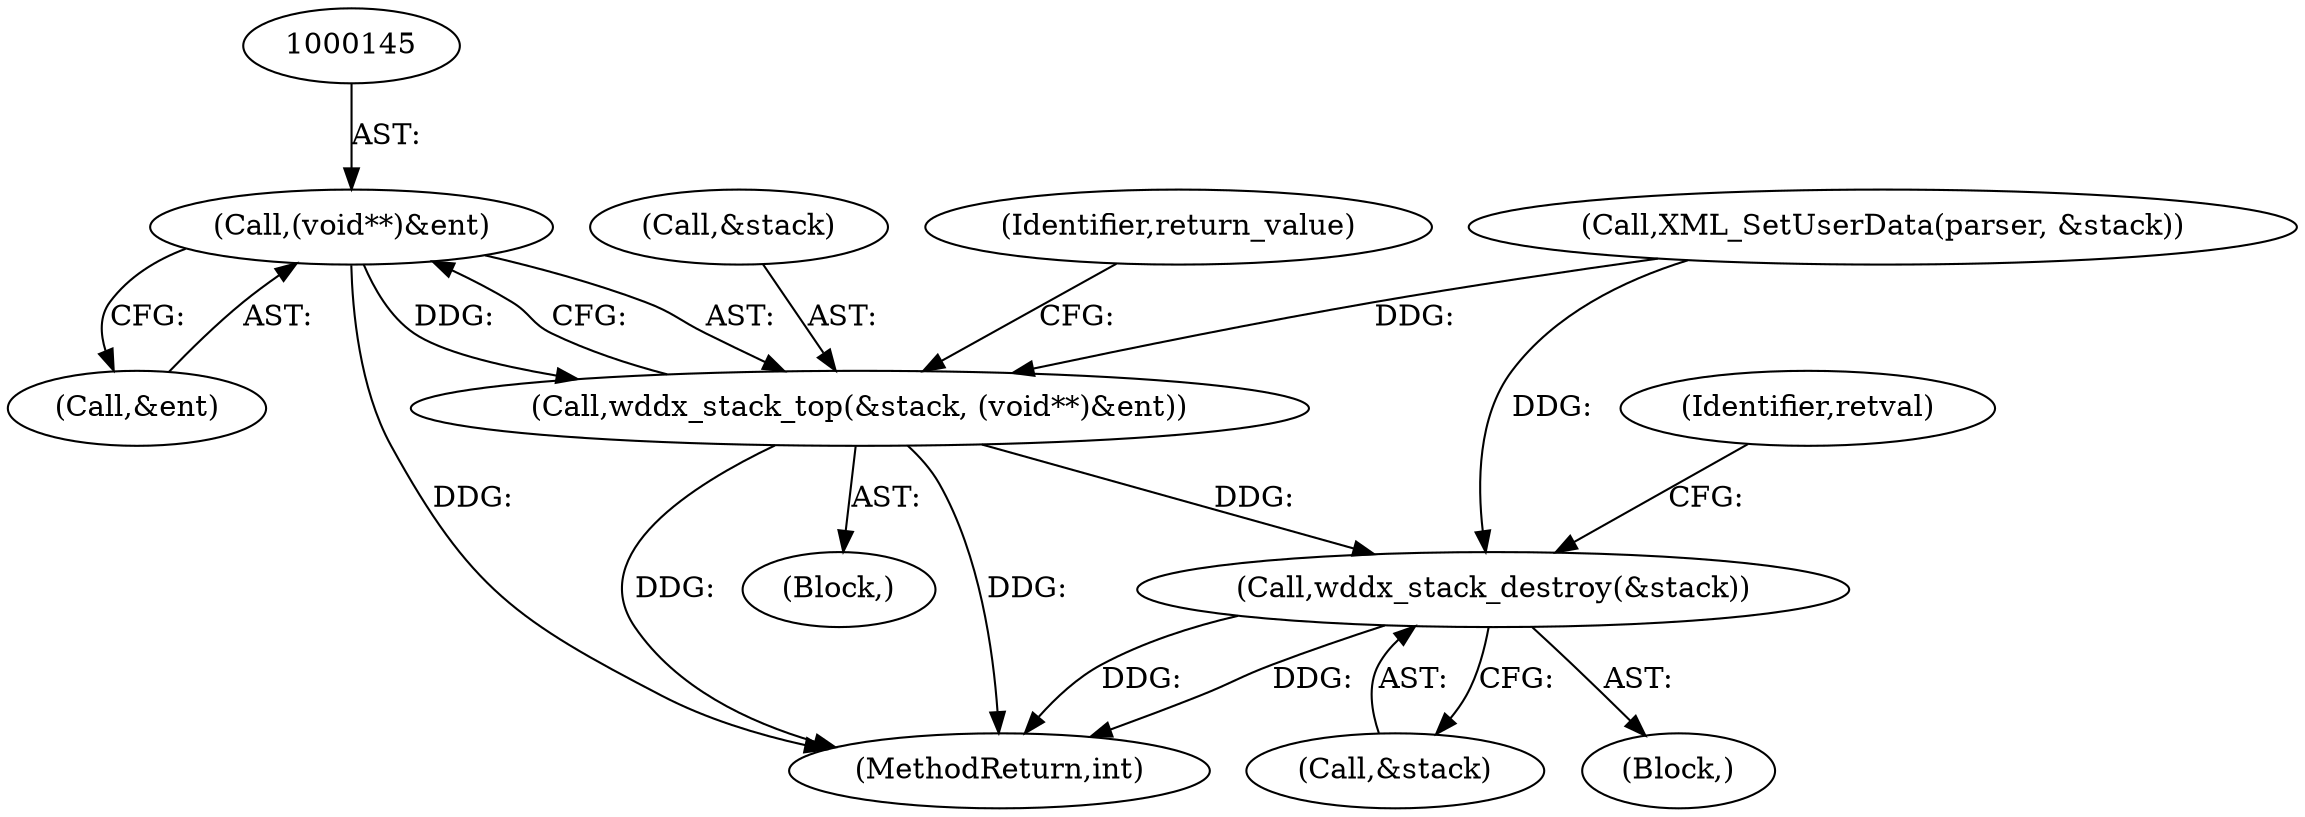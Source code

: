 digraph "0_php-src_a14fdb9746262549bbbb96abb87338bacd147e1b?w=1@pointer" {
"1000144" [label="(Call,(void**)&ent)"];
"1000141" [label="(Call,wddx_stack_top(&stack, (void**)&ent))"];
"1000165" [label="(Call,wddx_stack_destroy(&stack))"];
"1000104" [label="(Block,)"];
"1000144" [label="(Call,(void**)&ent)"];
"1000142" [label="(Call,&stack)"];
"1000141" [label="(Call,wddx_stack_top(&stack, (void**)&ent))"];
"1000170" [label="(MethodReturn,int)"];
"1000150" [label="(Identifier,return_value)"];
"1000166" [label="(Call,&stack)"];
"1000146" [label="(Call,&ent)"];
"1000140" [label="(Block,)"];
"1000116" [label="(Call,XML_SetUserData(parser, &stack))"];
"1000165" [label="(Call,wddx_stack_destroy(&stack))"];
"1000169" [label="(Identifier,retval)"];
"1000144" -> "1000141"  [label="AST: "];
"1000144" -> "1000146"  [label="CFG: "];
"1000145" -> "1000144"  [label="AST: "];
"1000146" -> "1000144"  [label="AST: "];
"1000141" -> "1000144"  [label="CFG: "];
"1000144" -> "1000170"  [label="DDG: "];
"1000144" -> "1000141"  [label="DDG: "];
"1000141" -> "1000140"  [label="AST: "];
"1000142" -> "1000141"  [label="AST: "];
"1000150" -> "1000141"  [label="CFG: "];
"1000141" -> "1000170"  [label="DDG: "];
"1000141" -> "1000170"  [label="DDG: "];
"1000116" -> "1000141"  [label="DDG: "];
"1000141" -> "1000165"  [label="DDG: "];
"1000165" -> "1000104"  [label="AST: "];
"1000165" -> "1000166"  [label="CFG: "];
"1000166" -> "1000165"  [label="AST: "];
"1000169" -> "1000165"  [label="CFG: "];
"1000165" -> "1000170"  [label="DDG: "];
"1000165" -> "1000170"  [label="DDG: "];
"1000116" -> "1000165"  [label="DDG: "];
}
